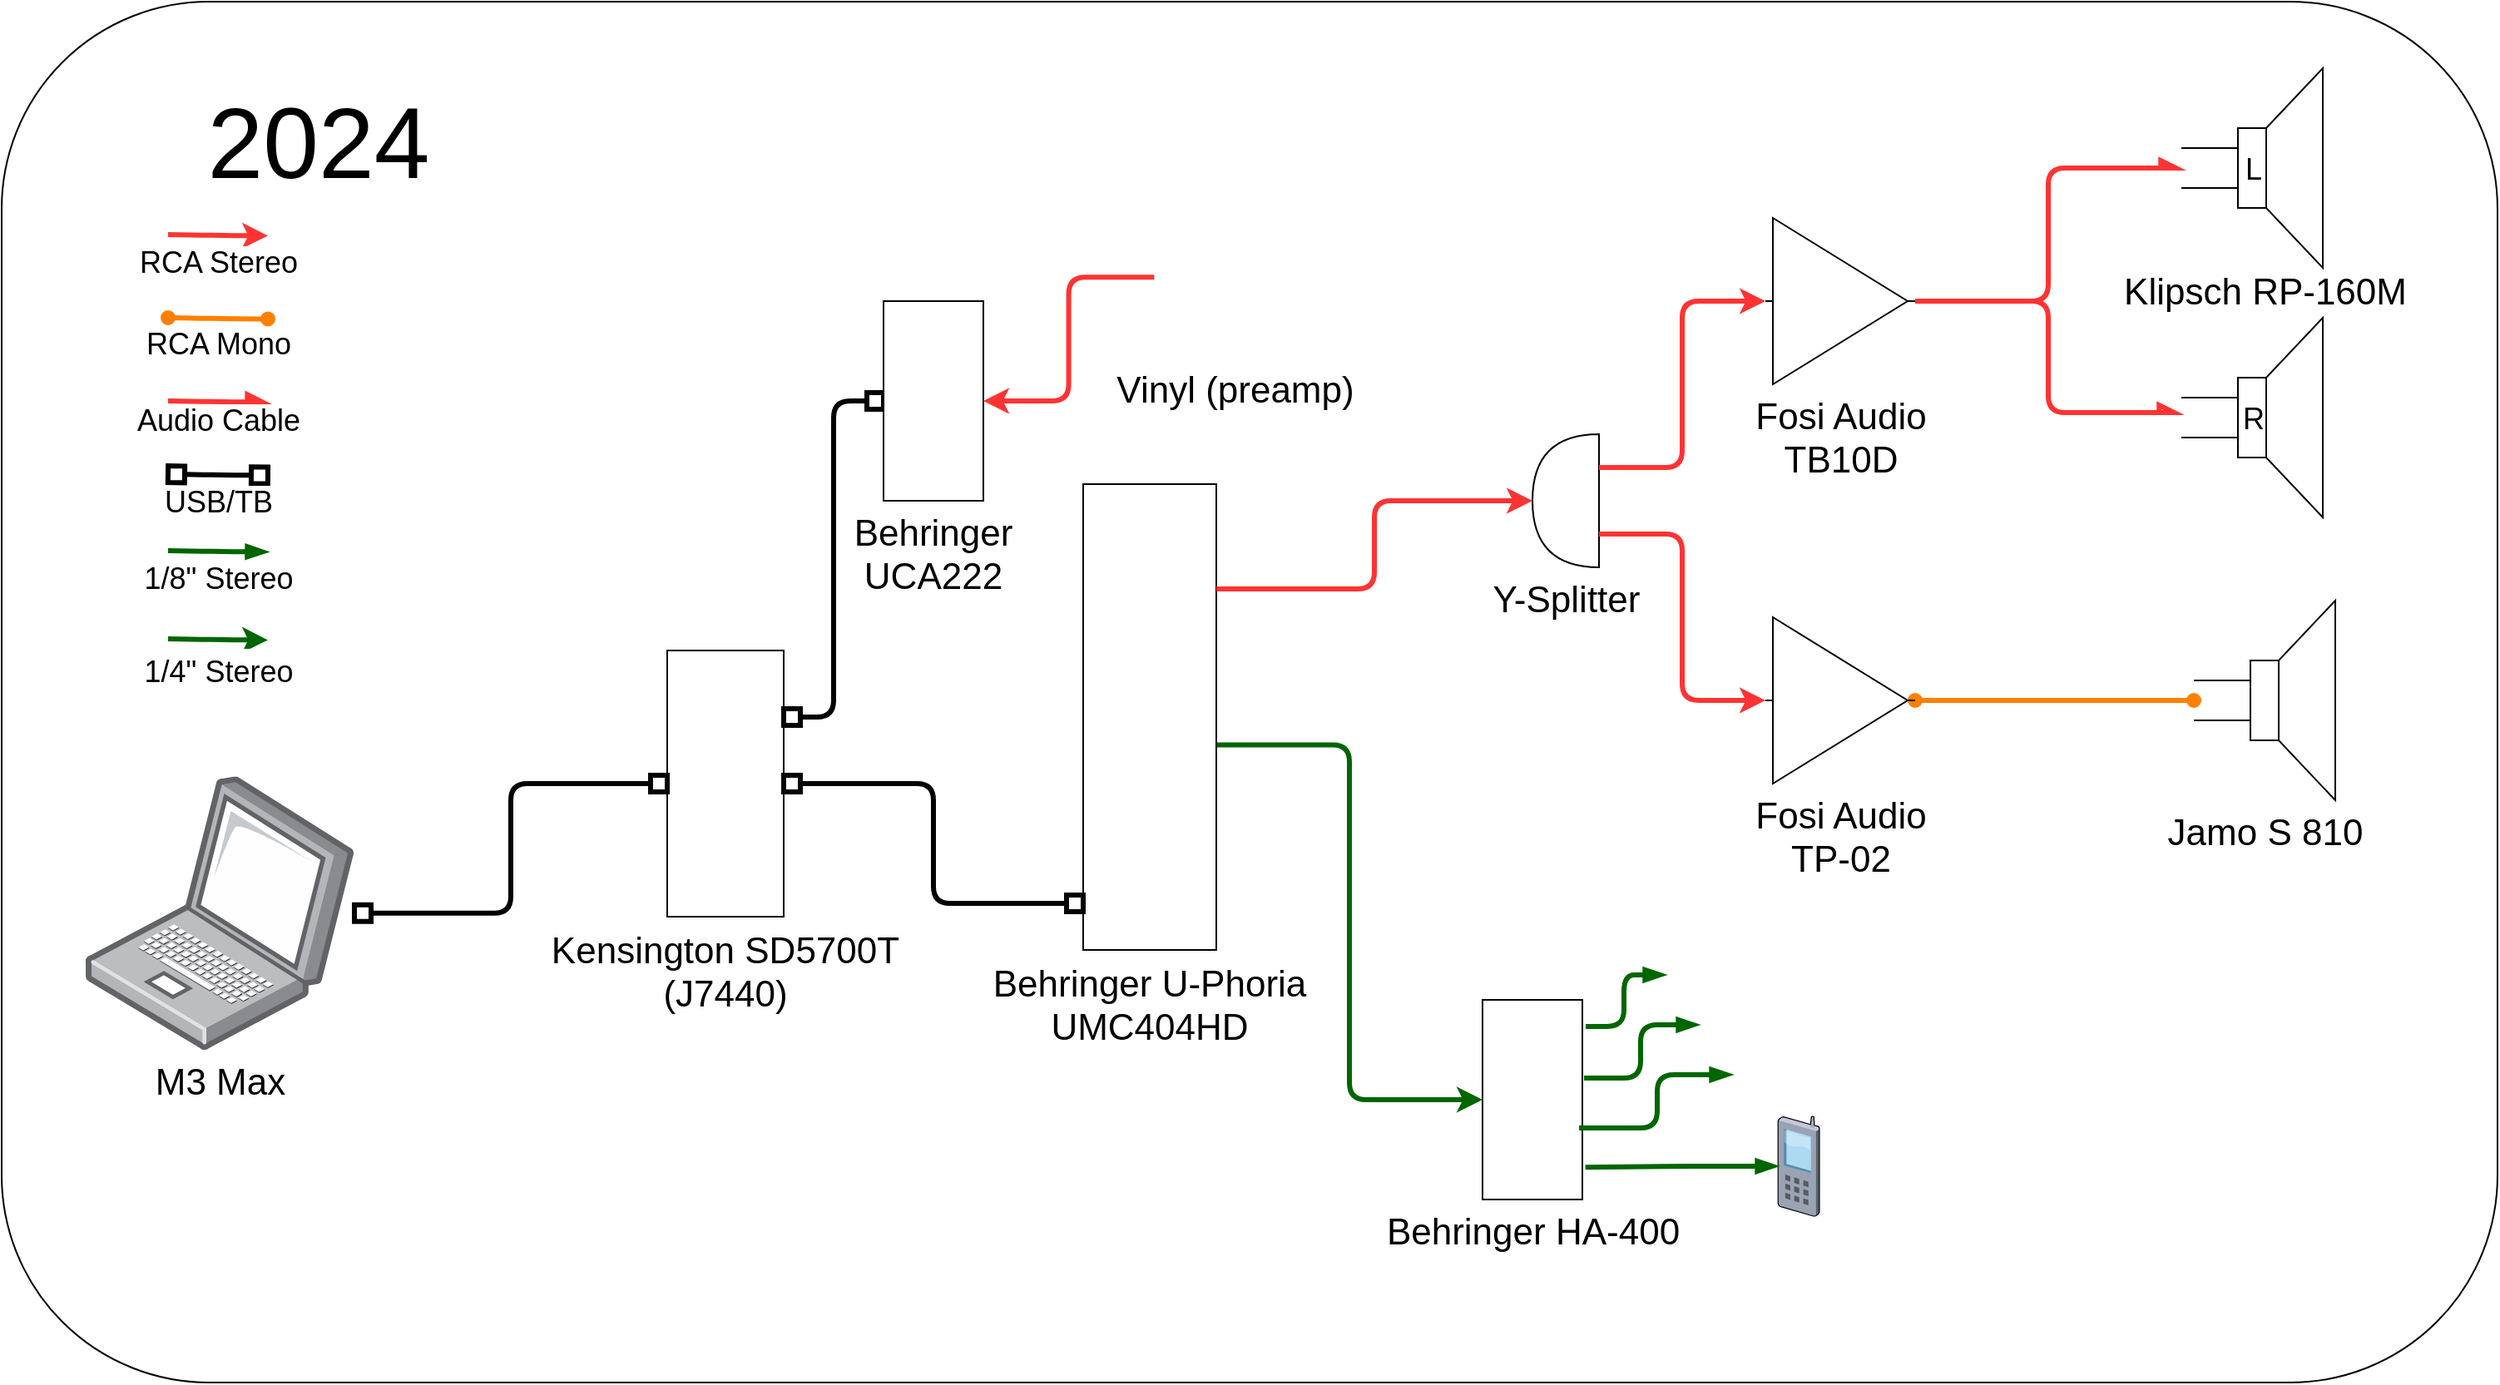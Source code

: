 <mxfile version="24.6.4" type="device">
  <diagram name="Page-1" id="NWOCkmG05eEIsASufu92">
    <mxGraphModel dx="2737" dy="2367" grid="1" gridSize="10" guides="1" tooltips="1" connect="1" arrows="1" fold="1" page="1" pageScale="1" pageWidth="850" pageHeight="1100" math="0" shadow="0">
      <root>
        <mxCell id="0" />
        <mxCell id="1" parent="0" />
        <mxCell id="rRClW2HSh6EuxYC9Cl2P-72" value="" style="rounded=1;whiteSpace=wrap;html=1;pointerEvents=0;align=center;verticalAlign=top;fontFamily=Helvetica;fontSize=12;movable=0;resizable=0;rotatable=0;deletable=0;editable=0;locked=1;connectable=0;" vertex="1" parent="1">
          <mxGeometry x="-850" y="-1100" width="1500" height="830" as="geometry" />
        </mxCell>
        <mxCell id="rRClW2HSh6EuxYC9Cl2P-15" value="" style="group;fontSize=22;" vertex="1" connectable="0" parent="1">
          <mxGeometry x="-175" y="-1000" width="150" height="140" as="geometry" />
        </mxCell>
        <mxCell id="rRClW2HSh6EuxYC9Cl2P-10" value="Vinyl (preamp)" style="shape=image;html=1;verticalAlign=top;verticalLabelPosition=bottom;labelBackgroundColor=#ffffff;imageAspect=0;aspect=fixed;image=https://cdn2.iconfinder.com/data/icons/80-s-stuffs-outline/74/Asset_8-128.png;fontSize=22;" vertex="1" parent="rRClW2HSh6EuxYC9Cl2P-15">
          <mxGeometry x="17.647" y="17.5" width="96.25" height="96.25" as="geometry" />
        </mxCell>
        <mxCell id="rRClW2HSh6EuxYC9Cl2P-19" style="edgeStyle=orthogonalEdgeStyle;rounded=1;orthogonalLoop=1;jettySize=auto;html=1;strokeWidth=3;strokeColor=#FF3333;endArrow=async;endFill=1;curved=0;fontSize=22;" edge="1" parent="1" source="rRClW2HSh6EuxYC9Cl2P-18" target="rRClW2HSh6EuxYC9Cl2P-16">
          <mxGeometry relative="1" as="geometry" />
        </mxCell>
        <mxCell id="rRClW2HSh6EuxYC9Cl2P-18" value="Fosi Audio&lt;div&gt;TB10D&lt;/div&gt;" style="verticalLabelPosition=bottom;shadow=0;dashed=0;align=center;html=1;verticalAlign=top;shape=mxgraph.electrical.abstract.amplifier;labelPosition=center;fontSize=22;" vertex="1" parent="1">
          <mxGeometry x="210" y="-970" width="90" height="100" as="geometry" />
        </mxCell>
        <mxCell id="rRClW2HSh6EuxYC9Cl2P-20" style="edgeStyle=orthogonalEdgeStyle;rounded=1;orthogonalLoop=1;jettySize=auto;html=1;entryX=-0.012;entryY=0.475;entryDx=0;entryDy=0;entryPerimeter=0;strokeWidth=3;strokeColor=#FF3333;endArrow=async;endFill=0;curved=0;fontSize=22;" edge="1" parent="1" source="rRClW2HSh6EuxYC9Cl2P-18" target="rRClW2HSh6EuxYC9Cl2P-17">
          <mxGeometry relative="1" as="geometry" />
        </mxCell>
        <mxCell id="rRClW2HSh6EuxYC9Cl2P-26" value="" style="group;fontSize=22;" vertex="1" connectable="0" parent="1">
          <mxGeometry x="450" y="-1060" width="155" height="270" as="geometry" />
        </mxCell>
        <mxCell id="rRClW2HSh6EuxYC9Cl2P-16" value="&lt;font style=&quot;font-size: 18px;&quot;&gt;L&lt;/font&gt;" style="pointerEvents=1;verticalLabelPosition=middle;shadow=0;dashed=0;align=center;html=1;verticalAlign=middle;shape=mxgraph.electrical.electro-mechanical.loudspeaker;labelPosition=center;fontSize=22;" vertex="1" parent="rRClW2HSh6EuxYC9Cl2P-26">
          <mxGeometry x="10" width="85" height="120" as="geometry" />
        </mxCell>
        <mxCell id="rRClW2HSh6EuxYC9Cl2P-17" value="&lt;font style=&quot;font-size: 18px;&quot;&gt;R&lt;/font&gt;" style="pointerEvents=1;verticalLabelPosition=middle;shadow=0;dashed=0;align=center;html=1;verticalAlign=middle;shape=mxgraph.electrical.electro-mechanical.loudspeaker;labelPosition=center;fontSize=22;" vertex="1" parent="rRClW2HSh6EuxYC9Cl2P-26">
          <mxGeometry x="10" y="150" width="85" height="120" as="geometry" />
        </mxCell>
        <mxCell id="rRClW2HSh6EuxYC9Cl2P-25" value="Klipsch RP-160M" style="text;html=1;align=center;verticalAlign=middle;resizable=0;points=[];autosize=1;strokeColor=none;fillColor=none;fontSize=22;" vertex="1" parent="rRClW2HSh6EuxYC9Cl2P-26">
          <mxGeometry x="-35" y="115" width="190" height="40" as="geometry" />
        </mxCell>
        <mxCell id="rRClW2HSh6EuxYC9Cl2P-28" value="Jamo S 810" style="pointerEvents=1;verticalLabelPosition=bottom;shadow=0;dashed=0;align=center;html=1;verticalAlign=top;shape=mxgraph.electrical.electro-mechanical.loudspeaker;labelPosition=center;fontSize=22;" vertex="1" parent="1">
          <mxGeometry x="467.5" y="-740" width="85" height="120" as="geometry" />
        </mxCell>
        <mxCell id="rRClW2HSh6EuxYC9Cl2P-36" style="edgeStyle=orthogonalEdgeStyle;rounded=1;orthogonalLoop=1;jettySize=auto;html=1;strokeWidth=3;strokeColor=#FF8000;curved=0;fontSize=22;endArrow=oval;endFill=1;startArrow=oval;startFill=1;" edge="1" parent="1" source="rRClW2HSh6EuxYC9Cl2P-33" target="rRClW2HSh6EuxYC9Cl2P-28">
          <mxGeometry relative="1" as="geometry" />
        </mxCell>
        <mxCell id="rRClW2HSh6EuxYC9Cl2P-33" value="Fosi Audio&lt;div&gt;TP-02&lt;/div&gt;" style="verticalLabelPosition=bottom;shadow=0;dashed=0;align=center;html=1;verticalAlign=top;shape=mxgraph.electrical.abstract.amplifier;labelPosition=center;fontSize=22;" vertex="1" parent="1">
          <mxGeometry x="210" y="-730" width="90" height="100" as="geometry" />
        </mxCell>
        <mxCell id="rRClW2HSh6EuxYC9Cl2P-46" value="Y-Splitter" style="shape=or;html=1;pointerEvents=0;align=center;verticalAlign=top;fontFamily=Helvetica;fontSize=22;direction=west;labelPosition=center;verticalLabelPosition=bottom;" vertex="1" parent="1">
          <mxGeometry x="70" y="-840" width="40" height="80" as="geometry" />
        </mxCell>
        <mxCell id="rRClW2HSh6EuxYC9Cl2P-50" style="edgeStyle=orthogonalEdgeStyle;shape=connector;curved=0;rounded=1;orthogonalLoop=1;jettySize=auto;html=1;exitX=0;exitY=0.75;exitDx=0;exitDy=0;exitPerimeter=0;entryX=0;entryY=0.5;entryDx=0;entryDy=0;entryPerimeter=0;strokeColor=#FF3333;strokeWidth=3;align=center;verticalAlign=middle;fontFamily=Helvetica;fontSize=22;fontColor=default;labelBackgroundColor=default;endArrow=classic;" edge="1" parent="1" source="rRClW2HSh6EuxYC9Cl2P-46" target="rRClW2HSh6EuxYC9Cl2P-18">
          <mxGeometry relative="1" as="geometry" />
        </mxCell>
        <mxCell id="rRClW2HSh6EuxYC9Cl2P-51" style="edgeStyle=orthogonalEdgeStyle;shape=connector;curved=0;rounded=1;orthogonalLoop=1;jettySize=auto;html=1;exitX=0;exitY=0.25;exitDx=0;exitDy=0;exitPerimeter=0;entryX=0;entryY=0.5;entryDx=0;entryDy=0;entryPerimeter=0;strokeColor=#FF3333;strokeWidth=3;align=center;verticalAlign=middle;fontFamily=Helvetica;fontSize=22;fontColor=default;labelBackgroundColor=default;endArrow=classic;" edge="1" parent="1" source="rRClW2HSh6EuxYC9Cl2P-46" target="rRClW2HSh6EuxYC9Cl2P-33">
          <mxGeometry relative="1" as="geometry" />
        </mxCell>
        <mxCell id="rRClW2HSh6EuxYC9Cl2P-57" style="edgeStyle=orthogonalEdgeStyle;shape=connector;curved=0;rounded=1;orthogonalLoop=1;jettySize=auto;html=1;exitX=1;exitY=0.56;exitDx=0;exitDy=0;exitPerimeter=0;entryX=0;entryY=0.5;entryDx=0;entryDy=0;strokeColor=#006600;strokeWidth=3;align=center;verticalAlign=middle;fontFamily=Helvetica;fontSize=22;fontColor=default;labelBackgroundColor=default;endArrow=classic;" edge="1" parent="1" source="rRClW2HSh6EuxYC9Cl2P-53" target="rRClW2HSh6EuxYC9Cl2P-56">
          <mxGeometry relative="1" as="geometry" />
        </mxCell>
        <mxCell id="rRClW2HSh6EuxYC9Cl2P-53" value="Behringer U-Phoria&#xa;UMC404HD" style="pointerEvents=0;align=center;verticalAlign=top;fontFamily=Helvetica;fontSize=22;points=[[0,0.08,0,0,0],[0,0.15,0,0,0],[0,0.3,0,0,0],[0,0.37,0,0,0],[0,0.62,0,0,0],[0,0.69,0,0,0],[0,0.83,0,0,0],[0,0.9,0,0,0],[1,0.44,0,0,0],[1,0.56,0,0,0]];labelPosition=center;verticalLabelPosition=bottom;" vertex="1" parent="1">
          <mxGeometry x="-200" y="-810" width="80" height="280" as="geometry" />
        </mxCell>
        <mxCell id="rRClW2HSh6EuxYC9Cl2P-55" style="edgeStyle=orthogonalEdgeStyle;shape=connector;curved=0;rounded=1;orthogonalLoop=1;jettySize=auto;html=1;entryX=1;entryY=0.5;entryDx=0;entryDy=0;entryPerimeter=0;strokeColor=#FF3333;strokeWidth=3;align=center;verticalAlign=middle;fontFamily=Helvetica;fontSize=22;fontColor=default;labelBackgroundColor=default;endArrow=classic;exitX=1;exitY=0.225;exitDx=0;exitDy=0;exitPerimeter=0;" edge="1" parent="1" source="rRClW2HSh6EuxYC9Cl2P-53" target="rRClW2HSh6EuxYC9Cl2P-46">
          <mxGeometry relative="1" as="geometry">
            <mxPoint x="-280" y="-620" as="sourcePoint" />
            <mxPoint x="-130" y="-746.8" as="targetPoint" />
          </mxGeometry>
        </mxCell>
        <mxCell id="rRClW2HSh6EuxYC9Cl2P-56" value="Behringer HA-400" style="rounded=0;html=1;pointerEvents=0;align=center;verticalAlign=top;fontFamily=Helvetica;fontSize=22;labelPosition=center;verticalLabelPosition=bottom;" vertex="1" parent="1">
          <mxGeometry x="40" y="-500" width="60" height="120" as="geometry" />
        </mxCell>
        <mxCell id="rRClW2HSh6EuxYC9Cl2P-58" value="" style="shape=image;html=1;verticalAlign=top;verticalLabelPosition=bottom;labelBackgroundColor=#ffffff;imageAspect=0;aspect=fixed;image=https://cdn4.iconfinder.com/data/icons/ionicons/512/icon-headphone-128.png;pointerEvents=0;align=center;fontFamily=Helvetica;fontSize=22;fontColor=default;fillColor=none;gradientColor=none;" vertex="1" parent="1">
          <mxGeometry x="150" y="-530" width="30" height="30" as="geometry" />
        </mxCell>
        <mxCell id="rRClW2HSh6EuxYC9Cl2P-59" style="edgeStyle=orthogonalEdgeStyle;shape=connector;curved=0;rounded=1;orthogonalLoop=1;jettySize=auto;html=1;entryX=1.033;entryY=0.133;entryDx=0;entryDy=0;entryPerimeter=0;strokeColor=#006600;strokeWidth=3;align=center;verticalAlign=middle;fontFamily=Helvetica;fontSize=22;fontColor=default;labelBackgroundColor=default;endArrow=none;endFill=0;startArrow=blockThin;startFill=1;" edge="1" parent="1" source="rRClW2HSh6EuxYC9Cl2P-58" target="rRClW2HSh6EuxYC9Cl2P-56">
          <mxGeometry relative="1" as="geometry" />
        </mxCell>
        <mxCell id="rRClW2HSh6EuxYC9Cl2P-60" value="" style="shape=image;html=1;verticalAlign=top;verticalLabelPosition=bottom;labelBackgroundColor=#ffffff;imageAspect=0;aspect=fixed;image=https://cdn4.iconfinder.com/data/icons/ionicons/512/icon-headphone-128.png;pointerEvents=0;align=center;fontFamily=Helvetica;fontSize=22;fontColor=default;fillColor=none;gradientColor=none;" vertex="1" parent="1">
          <mxGeometry x="170" y="-500" width="30" height="30" as="geometry" />
        </mxCell>
        <mxCell id="rRClW2HSh6EuxYC9Cl2P-61" value="" style="shape=image;html=1;verticalAlign=top;verticalLabelPosition=bottom;labelBackgroundColor=#ffffff;imageAspect=0;aspect=fixed;image=https://cdn4.iconfinder.com/data/icons/ionicons/512/icon-headphone-128.png;pointerEvents=0;align=center;fontFamily=Helvetica;fontSize=22;fontColor=default;fillColor=none;gradientColor=none;" vertex="1" parent="1">
          <mxGeometry x="190" y="-470" width="30" height="30" as="geometry" />
        </mxCell>
        <mxCell id="rRClW2HSh6EuxYC9Cl2P-63" style="edgeStyle=orthogonalEdgeStyle;shape=connector;curved=0;rounded=1;orthogonalLoop=1;jettySize=auto;html=1;entryX=1.017;entryY=0.392;entryDx=0;entryDy=0;entryPerimeter=0;strokeColor=#006600;strokeWidth=3;align=center;verticalAlign=middle;fontFamily=Helvetica;fontSize=22;fontColor=default;labelBackgroundColor=default;endArrow=none;endFill=0;startArrow=blockThin;startFill=1;" edge="1" parent="1" source="rRClW2HSh6EuxYC9Cl2P-60" target="rRClW2HSh6EuxYC9Cl2P-56">
          <mxGeometry relative="1" as="geometry" />
        </mxCell>
        <mxCell id="rRClW2HSh6EuxYC9Cl2P-64" style="edgeStyle=orthogonalEdgeStyle;shape=connector;curved=0;rounded=1;orthogonalLoop=1;jettySize=auto;html=1;entryX=0.967;entryY=0.642;entryDx=0;entryDy=0;entryPerimeter=0;strokeColor=#006600;strokeWidth=3;align=center;verticalAlign=middle;fontFamily=Helvetica;fontSize=22;fontColor=default;labelBackgroundColor=default;endArrow=none;endFill=0;startArrow=blockThin;startFill=1;" edge="1" parent="1" source="rRClW2HSh6EuxYC9Cl2P-61" target="rRClW2HSh6EuxYC9Cl2P-56">
          <mxGeometry relative="1" as="geometry" />
        </mxCell>
        <mxCell id="rRClW2HSh6EuxYC9Cl2P-68" value="" style="group;fontSize=22;" vertex="1" connectable="0" parent="1">
          <mxGeometry x="-450" y="-710" width="70" height="160" as="geometry" />
        </mxCell>
        <mxCell id="rRClW2HSh6EuxYC9Cl2P-66" value="Kensington SD5700T&#xa;(J7440)" style="rounded=0;pointerEvents=0;align=center;verticalAlign=top;fontFamily=Helvetica;fontSize=22;labelPosition=center;verticalLabelPosition=bottom;" vertex="1" parent="rRClW2HSh6EuxYC9Cl2P-68">
          <mxGeometry width="70" height="160" as="geometry" />
        </mxCell>
        <mxCell id="rRClW2HSh6EuxYC9Cl2P-67" value="" style="shape=image;html=1;verticalAlign=top;verticalLabelPosition=bottom;labelBackgroundColor=#ffffff;imageAspect=0;aspect=fixed;image=https://cdn3.iconfinder.com/data/icons/energy-and-power-glyph-24-px/24/Bolt_flashlight_lightning_power_thunder-128.png;rounded=0;pointerEvents=0;strokeColor=default;align=center;fontFamily=Helvetica;fontSize=22;fontColor=default;fillColor=default;" vertex="1" parent="rRClW2HSh6EuxYC9Cl2P-68">
          <mxGeometry x="5" y="60" width="60" height="60" as="geometry" />
        </mxCell>
        <mxCell id="rRClW2HSh6EuxYC9Cl2P-69" style="edgeStyle=orthogonalEdgeStyle;shape=connector;curved=0;rounded=1;orthogonalLoop=1;jettySize=auto;html=1;entryX=0;entryY=0.9;entryDx=0;entryDy=0;entryPerimeter=0;strokeColor=#030101;strokeWidth=3;align=center;verticalAlign=middle;fontFamily=Helvetica;fontSize=22;fontColor=default;labelBackgroundColor=default;endArrow=box;endFill=0;startArrow=box;startFill=0;" edge="1" parent="1" source="rRClW2HSh6EuxYC9Cl2P-66" target="rRClW2HSh6EuxYC9Cl2P-53">
          <mxGeometry relative="1" as="geometry" />
        </mxCell>
        <mxCell id="rRClW2HSh6EuxYC9Cl2P-71" style="edgeStyle=orthogonalEdgeStyle;shape=connector;curved=0;rounded=1;orthogonalLoop=1;jettySize=auto;html=1;entryX=0;entryY=0.5;entryDx=0;entryDy=0;strokeColor=#030101;strokeWidth=3;align=center;verticalAlign=middle;fontFamily=Helvetica;fontSize=22;fontColor=default;labelBackgroundColor=default;endArrow=box;endFill=0;startArrow=box;startFill=0;" edge="1" parent="1" source="rRClW2HSh6EuxYC9Cl2P-70" target="rRClW2HSh6EuxYC9Cl2P-66">
          <mxGeometry relative="1" as="geometry" />
        </mxCell>
        <mxCell id="rRClW2HSh6EuxYC9Cl2P-70" value="M3 Max" style="image;points=[];aspect=fixed;html=1;align=center;shadow=0;dashed=0;image=img/lib/allied_telesis/computer_and_terminals/Laptop.svg;rounded=0;pointerEvents=0;strokeColor=default;verticalAlign=top;fontFamily=Helvetica;fontSize=22;fontColor=default;fillColor=default;" vertex="1" parent="1">
          <mxGeometry x="-800" y="-634.31" width="162" height="164.31" as="geometry" />
        </mxCell>
        <mxCell id="rRClW2HSh6EuxYC9Cl2P-73" value="&lt;font style=&quot;font-size: 60px;&quot;&gt;2024&lt;/font&gt;" style="text;html=1;align=center;verticalAlign=middle;resizable=0;points=[];autosize=1;strokeColor=none;fillColor=none;fontFamily=Helvetica;fontSize=22;fontColor=default;" vertex="1" parent="1">
          <mxGeometry x="-740" y="-1060" width="160" height="90" as="geometry" />
        </mxCell>
        <mxCell id="rRClW2HSh6EuxYC9Cl2P-227" value="" style="verticalLabelPosition=bottom;sketch=0;aspect=fixed;html=1;verticalAlign=top;strokeColor=none;align=center;outlineConnect=0;shape=mxgraph.citrix.cell_phone;rounded=0;pointerEvents=0;fontFamily=Helvetica;fontSize=12;fontColor=default;fillColor=default;" vertex="1" parent="1">
          <mxGeometry x="217.5" y="-430" width="25" height="60" as="geometry" />
        </mxCell>
        <mxCell id="rRClW2HSh6EuxYC9Cl2P-228" style="edgeStyle=orthogonalEdgeStyle;shape=connector;curved=0;rounded=1;orthogonalLoop=1;jettySize=auto;html=1;entryX=1.03;entryY=0.839;entryDx=0;entryDy=0;entryPerimeter=0;strokeColor=#006600;strokeWidth=3;align=center;verticalAlign=middle;fontFamily=Helvetica;fontSize=12;fontColor=default;labelBackgroundColor=default;endArrow=none;endFill=0;startArrow=blockThin;startFill=1;" edge="1" parent="1" source="rRClW2HSh6EuxYC9Cl2P-227" target="rRClW2HSh6EuxYC9Cl2P-56">
          <mxGeometry relative="1" as="geometry" />
        </mxCell>
        <mxCell id="rRClW2HSh6EuxYC9Cl2P-229" value="" style="endArrow=classic;html=1;rounded=1;strokeColor=#FF3333;strokeWidth=3;align=center;verticalAlign=middle;fontFamily=Helvetica;fontSize=12;fontColor=default;labelBackgroundColor=default;edgeStyle=orthogonalEdgeStyle;curved=0;" edge="1" parent="1">
          <mxGeometry width="50" height="50" relative="1" as="geometry">
            <mxPoint x="-750" y="-960" as="sourcePoint" />
            <mxPoint x="-690" y="-959.26" as="targetPoint" />
          </mxGeometry>
        </mxCell>
        <mxCell id="rRClW2HSh6EuxYC9Cl2P-230" value="&lt;font style=&quot;font-size: 18px;&quot;&gt;RCA Stereo&lt;/font&gt;" style="edgeLabel;html=1;align=center;verticalAlign=middle;resizable=0;points=[];rounded=0;pointerEvents=0;strokeColor=default;fontFamily=Helvetica;fontSize=12;fontColor=default;fillColor=default;" vertex="1" connectable="0" parent="rRClW2HSh6EuxYC9Cl2P-229">
          <mxGeometry x="0.459" relative="1" as="geometry">
            <mxPoint x="-14" y="16" as="offset" />
          </mxGeometry>
        </mxCell>
        <mxCell id="rRClW2HSh6EuxYC9Cl2P-231" value="" style="endArrow=oval;html=1;rounded=1;strokeColor=#FF8000;strokeWidth=3;align=center;verticalAlign=middle;fontFamily=Helvetica;fontSize=12;fontColor=default;labelBackgroundColor=default;edgeStyle=orthogonalEdgeStyle;curved=0;startArrow=oval;startFill=1;endFill=1;" edge="1" parent="1">
          <mxGeometry width="50" height="50" relative="1" as="geometry">
            <mxPoint x="-750" y="-910" as="sourcePoint" />
            <mxPoint x="-690" y="-909.26" as="targetPoint" />
          </mxGeometry>
        </mxCell>
        <mxCell id="rRClW2HSh6EuxYC9Cl2P-232" value="&lt;font style=&quot;font-size: 18px;&quot;&gt;RCA Mono&lt;/font&gt;" style="edgeLabel;html=1;align=center;verticalAlign=middle;resizable=0;points=[];rounded=0;pointerEvents=0;strokeColor=default;fontFamily=Helvetica;fontSize=12;fontColor=default;fillColor=default;" vertex="1" connectable="0" parent="rRClW2HSh6EuxYC9Cl2P-231">
          <mxGeometry x="0.459" relative="1" as="geometry">
            <mxPoint x="-14" y="15" as="offset" />
          </mxGeometry>
        </mxCell>
        <mxCell id="rRClW2HSh6EuxYC9Cl2P-234" value="" style="endArrow=async;html=1;rounded=1;strokeColor=#FF3333;strokeWidth=3;align=center;verticalAlign=middle;fontFamily=Helvetica;fontSize=12;fontColor=default;labelBackgroundColor=default;edgeStyle=orthogonalEdgeStyle;curved=0;endFill=1;" edge="1" parent="1">
          <mxGeometry width="50" height="50" relative="1" as="geometry">
            <mxPoint x="-750" y="-860" as="sourcePoint" />
            <mxPoint x="-690" y="-859.26" as="targetPoint" />
          </mxGeometry>
        </mxCell>
        <mxCell id="rRClW2HSh6EuxYC9Cl2P-235" value="&lt;font style=&quot;font-size: 18px;&quot;&gt;Audio Cable&lt;/font&gt;" style="edgeLabel;html=1;align=center;verticalAlign=middle;resizable=0;points=[];rounded=0;pointerEvents=0;strokeColor=default;fontFamily=Helvetica;fontSize=12;fontColor=default;fillColor=default;" vertex="1" connectable="0" parent="rRClW2HSh6EuxYC9Cl2P-234">
          <mxGeometry x="0.459" relative="1" as="geometry">
            <mxPoint x="-14" y="11" as="offset" />
          </mxGeometry>
        </mxCell>
        <mxCell id="rRClW2HSh6EuxYC9Cl2P-236" value="" style="endArrow=box;html=1;rounded=1;strokeColor=#030101;strokeWidth=3;align=center;verticalAlign=middle;fontFamily=Helvetica;fontSize=12;fontColor=default;labelBackgroundColor=default;edgeStyle=orthogonalEdgeStyle;curved=0;endFill=0;startArrow=box;startFill=0;" edge="1" parent="1">
          <mxGeometry width="50" height="50" relative="1" as="geometry">
            <mxPoint x="-750" y="-816" as="sourcePoint" />
            <mxPoint x="-690" y="-815.26" as="targetPoint" />
          </mxGeometry>
        </mxCell>
        <mxCell id="rRClW2HSh6EuxYC9Cl2P-237" value="&lt;font style=&quot;font-size: 18px;&quot;&gt;USB/TB&lt;/font&gt;" style="edgeLabel;html=1;align=center;verticalAlign=middle;resizable=0;points=[];rounded=0;pointerEvents=0;strokeColor=default;fontFamily=Helvetica;fontSize=12;fontColor=default;fillColor=default;" vertex="1" connectable="0" parent="rRClW2HSh6EuxYC9Cl2P-236">
          <mxGeometry x="0.459" relative="1" as="geometry">
            <mxPoint x="-14" y="16" as="offset" />
          </mxGeometry>
        </mxCell>
        <mxCell id="rRClW2HSh6EuxYC9Cl2P-238" value="" style="endArrow=blockThin;html=1;rounded=1;strokeColor=#006600;strokeWidth=3;align=center;verticalAlign=middle;fontFamily=Helvetica;fontSize=12;fontColor=default;labelBackgroundColor=default;edgeStyle=orthogonalEdgeStyle;curved=0;endFill=1;" edge="1" parent="1">
          <mxGeometry width="50" height="50" relative="1" as="geometry">
            <mxPoint x="-750" y="-770" as="sourcePoint" />
            <mxPoint x="-690" y="-769.26" as="targetPoint" />
          </mxGeometry>
        </mxCell>
        <mxCell id="rRClW2HSh6EuxYC9Cl2P-239" value="&lt;font style=&quot;font-size: 18px;&quot;&gt;1/8&quot; Stereo&lt;/font&gt;" style="edgeLabel;html=1;align=center;verticalAlign=middle;resizable=0;points=[];rounded=1;pointerEvents=0;strokeColor=#006600;fontFamily=Helvetica;fontSize=12;fontColor=default;fillColor=default;strokeWidth=3;labelBackgroundColor=default;" vertex="1" connectable="0" parent="rRClW2HSh6EuxYC9Cl2P-238">
          <mxGeometry x="0.459" relative="1" as="geometry">
            <mxPoint x="-14" y="16" as="offset" />
          </mxGeometry>
        </mxCell>
        <mxCell id="rRClW2HSh6EuxYC9Cl2P-240" value="" style="endArrow=classic;html=1;rounded=1;strokeColor=#006600;strokeWidth=3;align=center;verticalAlign=middle;fontFamily=Helvetica;fontSize=22;fontColor=default;labelBackgroundColor=default;edgeStyle=orthogonalEdgeStyle;curved=0;endFill=1;" edge="1" parent="1">
          <mxGeometry width="50" height="50" relative="1" as="geometry">
            <mxPoint x="-750" y="-717" as="sourcePoint" />
            <mxPoint x="-690" y="-716.26" as="targetPoint" />
          </mxGeometry>
        </mxCell>
        <mxCell id="rRClW2HSh6EuxYC9Cl2P-241" value="&lt;font style=&quot;font-size: 18px;&quot;&gt;1/4&quot; Stereo&lt;/font&gt;" style="edgeLabel;html=1;align=center;verticalAlign=middle;resizable=0;points=[];rounded=1;pointerEvents=0;strokeColor=#006600;fontFamily=Helvetica;fontSize=22;fontColor=default;fillColor=default;strokeWidth=3;labelBackgroundColor=default;" vertex="1" connectable="0" parent="rRClW2HSh6EuxYC9Cl2P-240">
          <mxGeometry x="0.459" relative="1" as="geometry">
            <mxPoint x="-14" y="18" as="offset" />
          </mxGeometry>
        </mxCell>
        <mxCell id="rRClW2HSh6EuxYC9Cl2P-244" style="edgeStyle=orthogonalEdgeStyle;shape=connector;curved=0;rounded=1;orthogonalLoop=1;jettySize=auto;html=1;entryX=1;entryY=0.25;entryDx=0;entryDy=0;strokeColor=#030101;strokeWidth=3;align=center;verticalAlign=middle;fontFamily=Helvetica;fontSize=12;fontColor=default;labelBackgroundColor=default;resizable=0;endArrow=box;startArrow=box;startFill=0;endFill=0;" edge="1" parent="1" source="rRClW2HSh6EuxYC9Cl2P-242" target="rRClW2HSh6EuxYC9Cl2P-66">
          <mxGeometry relative="1" as="geometry" />
        </mxCell>
        <mxCell id="rRClW2HSh6EuxYC9Cl2P-242" value="Behringer&lt;div style=&quot;font-size: 22px;&quot;&gt;UCA222&lt;/div&gt;" style="rounded=0;whiteSpace=wrap;html=1;pointerEvents=0;align=center;verticalAlign=top;fontFamily=Helvetica;fontSize=22;labelBackgroundColor=default;resizable=0;labelPosition=center;verticalLabelPosition=bottom;direction=south;" vertex="1" parent="1">
          <mxGeometry x="-320" y="-920" width="60" height="120" as="geometry" />
        </mxCell>
        <mxCell id="rRClW2HSh6EuxYC9Cl2P-243" style="edgeStyle=orthogonalEdgeStyle;shape=connector;curved=0;rounded=1;orthogonalLoop=1;jettySize=auto;html=1;entryX=0.5;entryY=0;entryDx=0;entryDy=0;strokeColor=#FF3333;strokeWidth=3;align=center;verticalAlign=middle;fontFamily=Helvetica;fontSize=12;fontColor=default;labelBackgroundColor=default;resizable=0;endArrow=classic;" edge="1" parent="1" source="rRClW2HSh6EuxYC9Cl2P-10" target="rRClW2HSh6EuxYC9Cl2P-242">
          <mxGeometry relative="1" as="geometry" />
        </mxCell>
      </root>
    </mxGraphModel>
  </diagram>
</mxfile>

